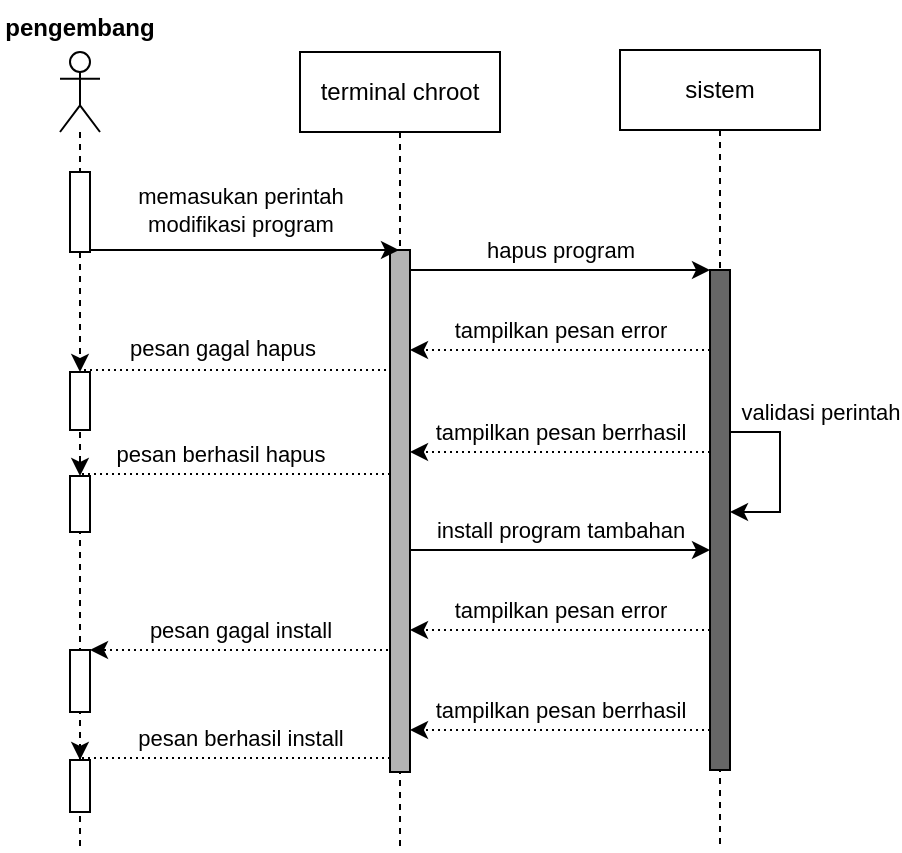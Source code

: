 <mxfile version="19.0.3" type="device"><diagram id="kgpKYQtTHZ0yAKxKKP6v" name="Page-1"><mxGraphModel dx="868" dy="557" grid="1" gridSize="10" guides="1" tooltips="1" connect="1" arrows="1" fold="1" page="1" pageScale="1" pageWidth="850" pageHeight="1100" math="0" shadow="0"><root><mxCell id="0"/><mxCell id="1" parent="0"/><mxCell id="L6RwjCfro-L-nkftR91X-16" value="sistem" style="shape=umlLifeline;perimeter=lifelinePerimeter;whiteSpace=wrap;html=1;container=1;collapsible=0;recursiveResize=0;outlineConnect=0;" parent="1" vertex="1"><mxGeometry x="470" y="80" width="100" height="400" as="geometry"/></mxCell><mxCell id="L6RwjCfro-L-nkftR91X-44" value="" style="html=1;points=[];perimeter=orthogonalPerimeter;fillColor=#666666;" parent="L6RwjCfro-L-nkftR91X-16" vertex="1"><mxGeometry x="45" y="110" width="10" height="250" as="geometry"/></mxCell><mxCell id="L6RwjCfro-L-nkftR91X-47" value="validasi perintah" style="edgeStyle=orthogonalEdgeStyle;rounded=0;orthogonalLoop=1;jettySize=auto;html=1;" parent="L6RwjCfro-L-nkftR91X-16" edge="1"><mxGeometry x="-0.444" y="22" relative="1" as="geometry"><mxPoint x="55" y="191.0" as="sourcePoint"/><mxPoint x="55" y="231.0" as="targetPoint"/><Array as="points"><mxPoint x="80" y="191"/><mxPoint x="80" y="231"/></Array><mxPoint x="-2" y="-10" as="offset"/></mxGeometry></mxCell><mxCell id="L6RwjCfro-L-nkftR91X-18" value="terminal chroot" style="shape=umlLifeline;perimeter=lifelinePerimeter;whiteSpace=wrap;html=1;container=1;collapsible=0;recursiveResize=0;outlineConnect=0;" parent="1" vertex="1"><mxGeometry x="310" y="81" width="100" height="399" as="geometry"/></mxCell><mxCell id="L6RwjCfro-L-nkftR91X-34" value="" style="html=1;points=[];perimeter=orthogonalPerimeter;fillColor=#B3B3B3;" parent="L6RwjCfro-L-nkftR91X-18" vertex="1"><mxGeometry x="45" y="99" width="10" height="261" as="geometry"/></mxCell><mxCell id="L6RwjCfro-L-nkftR91X-21" value="" style="shape=umlLifeline;participant=umlActor;perimeter=lifelinePerimeter;whiteSpace=wrap;html=1;container=1;collapsible=0;recursiveResize=0;verticalAlign=top;spacingTop=36;outlineConnect=0;" parent="1" vertex="1"><mxGeometry x="190" y="81" width="20" height="399" as="geometry"/></mxCell><mxCell id="L6RwjCfro-L-nkftR91X-32" value="" style="html=1;points=[];perimeter=orthogonalPerimeter;" parent="L6RwjCfro-L-nkftR91X-21" vertex="1"><mxGeometry x="5" y="60" width="10" height="40" as="geometry"/></mxCell><mxCell id="L6RwjCfro-L-nkftR91X-50" value="" style="html=1;points=[];perimeter=orthogonalPerimeter;" parent="L6RwjCfro-L-nkftR91X-21" vertex="1"><mxGeometry x="5" y="160" width="10" height="29" as="geometry"/></mxCell><mxCell id="L6RwjCfro-L-nkftR91X-53" value="" style="html=1;points=[];perimeter=orthogonalPerimeter;" parent="L6RwjCfro-L-nkftR91X-21" vertex="1"><mxGeometry x="5" y="212" width="10" height="28" as="geometry"/></mxCell><mxCell id="L6RwjCfro-L-nkftR91X-57" value="" style="html=1;points=[];perimeter=orthogonalPerimeter;" parent="L6RwjCfro-L-nkftR91X-21" vertex="1"><mxGeometry x="5" y="299" width="10" height="31" as="geometry"/></mxCell><mxCell id="L6RwjCfro-L-nkftR91X-58" value="" style="html=1;points=[];perimeter=orthogonalPerimeter;" parent="L6RwjCfro-L-nkftR91X-21" vertex="1"><mxGeometry x="5" y="354" width="10" height="26" as="geometry"/></mxCell><mxCell id="L6RwjCfro-L-nkftR91X-42" value="&lt;span style=&quot;color: rgb(0, 0, 0); font-family: Helvetica; font-size: 11px; font-style: normal; font-variant-ligatures: normal; font-variant-caps: normal; font-weight: 400; letter-spacing: normal; orphans: 2; text-align: center; text-indent: 0px; text-transform: none; widows: 2; word-spacing: 0px; -webkit-text-stroke-width: 0px; background-color: rgb(255, 255, 255); text-decoration-thickness: initial; text-decoration-style: initial; text-decoration-color: initial; float: none; display: inline !important;&quot;&gt;memasukan perintah&lt;/span&gt;&lt;br style=&quot;color: rgb(0, 0, 0); font-family: Helvetica; font-size: 11px; font-style: normal; font-variant-ligatures: normal; font-variant-caps: normal; font-weight: 400; letter-spacing: normal; orphans: 2; text-align: center; text-indent: 0px; text-transform: none; widows: 2; word-spacing: 0px; -webkit-text-stroke-width: 0px; text-decoration-thickness: initial; text-decoration-style: initial; text-decoration-color: initial;&quot;&gt;&lt;span style=&quot;color: rgb(0, 0, 0); font-family: Helvetica; font-size: 11px; font-style: normal; font-variant-ligatures: normal; font-variant-caps: normal; font-weight: 400; letter-spacing: normal; orphans: 2; text-align: center; text-indent: 0px; text-transform: none; widows: 2; word-spacing: 0px; -webkit-text-stroke-width: 0px; background-color: rgb(255, 255, 255); text-decoration-thickness: initial; text-decoration-style: initial; text-decoration-color: initial; float: none; display: inline !important;&quot;&gt;modifikasi program&lt;/span&gt;" style="edgeStyle=orthogonalEdgeStyle;rounded=0;orthogonalLoop=1;jettySize=auto;html=1;" parent="1" source="L6RwjCfro-L-nkftR91X-32" edge="1"><mxGeometry x="-0.029" y="20" relative="1" as="geometry"><mxPoint x="359.5" y="180.0" as="targetPoint"/><Array as="points"><mxPoint x="270" y="180"/><mxPoint x="270" y="180"/></Array><mxPoint as="offset"/></mxGeometry></mxCell><mxCell id="L6RwjCfro-L-nkftR91X-45" value="hapus program" style="edgeStyle=orthogonalEdgeStyle;rounded=0;orthogonalLoop=1;jettySize=auto;html=1;" parent="1" source="L6RwjCfro-L-nkftR91X-34" target="L6RwjCfro-L-nkftR91X-44" edge="1"><mxGeometry y="10" relative="1" as="geometry"><Array as="points"><mxPoint x="440" y="190"/><mxPoint x="440" y="190"/></Array><mxPoint as="offset"/></mxGeometry></mxCell><mxCell id="L6RwjCfro-L-nkftR91X-46" value="tampilkan pesan error" style="edgeStyle=orthogonalEdgeStyle;rounded=0;orthogonalLoop=1;jettySize=auto;html=1;dashed=1;dashPattern=1 2;" parent="1" source="L6RwjCfro-L-nkftR91X-44" target="L6RwjCfro-L-nkftR91X-34" edge="1"><mxGeometry x="-0.001" y="-10" relative="1" as="geometry"><Array as="points"><mxPoint x="440" y="230"/><mxPoint x="440" y="230"/></Array><mxPoint as="offset"/></mxGeometry></mxCell><mxCell id="L6RwjCfro-L-nkftR91X-48" value="tampilkan pesan berrhasil" style="edgeStyle=orthogonalEdgeStyle;rounded=0;orthogonalLoop=1;jettySize=auto;html=1;dashed=1;dashPattern=1 2;" parent="1" source="L6RwjCfro-L-nkftR91X-44" target="L6RwjCfro-L-nkftR91X-34" edge="1"><mxGeometry x="-0.001" y="-10" relative="1" as="geometry"><mxPoint x="525" y="230.034" as="sourcePoint"/><mxPoint x="375" y="230.034" as="targetPoint"/><Array as="points"><mxPoint x="440" y="281"/><mxPoint x="440" y="281"/></Array><mxPoint as="offset"/></mxGeometry></mxCell><mxCell id="L6RwjCfro-L-nkftR91X-51" value="pesan gagal hapus" style="edgeStyle=orthogonalEdgeStyle;rounded=0;orthogonalLoop=1;jettySize=auto;html=1;dashed=1;dashPattern=1 2;" parent="1" target="L6RwjCfro-L-nkftR91X-50" edge="1"><mxGeometry x="0.09" y="-11" relative="1" as="geometry"><mxPoint x="355" y="241.0" as="sourcePoint"/><Array as="points"><mxPoint x="355" y="240"/><mxPoint x="200" y="240"/></Array><mxPoint as="offset"/></mxGeometry></mxCell><mxCell id="L6RwjCfro-L-nkftR91X-54" value="pesan berhasil hapus" style="edgeStyle=orthogonalEdgeStyle;rounded=0;orthogonalLoop=1;jettySize=auto;html=1;dashed=1;dashPattern=1 2;" parent="1" target="L6RwjCfro-L-nkftR91X-53" edge="1"><mxGeometry x="0.09" y="-10" relative="1" as="geometry"><mxPoint x="355" y="292.0" as="sourcePoint"/><Array as="points"><mxPoint x="200" y="292"/><mxPoint x="200" y="292"/></Array><mxPoint as="offset"/></mxGeometry></mxCell><mxCell id="L6RwjCfro-L-nkftR91X-55" value="install program tambahan" style="edgeStyle=orthogonalEdgeStyle;rounded=0;orthogonalLoop=1;jettySize=auto;html=1;" parent="1" source="L6RwjCfro-L-nkftR91X-34" target="L6RwjCfro-L-nkftR91X-44" edge="1"><mxGeometry y="11" relative="1" as="geometry"><mxPoint x="365" y="364.0" as="sourcePoint"/><mxPoint x="515" y="364.0" as="targetPoint"/><Array as="points"><mxPoint x="440" y="330"/><mxPoint x="440" y="330"/></Array><mxPoint y="1" as="offset"/></mxGeometry></mxCell><mxCell id="L6RwjCfro-L-nkftR91X-56" value="tampilkan pesan error" style="edgeStyle=orthogonalEdgeStyle;rounded=0;orthogonalLoop=1;jettySize=auto;html=1;dashed=1;dashPattern=1 2;" parent="1" source="L6RwjCfro-L-nkftR91X-44" target="L6RwjCfro-L-nkftR91X-34" edge="1"><mxGeometry x="-0.001" y="-10" relative="1" as="geometry"><mxPoint x="515" y="384.0" as="sourcePoint"/><mxPoint x="365" y="384.0" as="targetPoint"/><Array as="points"><mxPoint x="440" y="370"/><mxPoint x="440" y="370"/></Array><mxPoint as="offset"/></mxGeometry></mxCell><mxCell id="L6RwjCfro-L-nkftR91X-59" value="pesan gagal install" style="edgeStyle=orthogonalEdgeStyle;rounded=0;orthogonalLoop=1;jettySize=auto;html=1;dashed=1;dashPattern=1 2;" parent="1" target="L6RwjCfro-L-nkftR91X-57" edge="1"><mxGeometry x="0.085" y="-10" relative="1" as="geometry"><mxPoint x="355" y="394.0" as="sourcePoint"/><Array as="points"><mxPoint x="355" y="380"/><mxPoint x="200" y="380"/></Array><mxPoint as="offset"/></mxGeometry></mxCell><mxCell id="L6RwjCfro-L-nkftR91X-60" value="pesan berhasil install" style="edgeStyle=orthogonalEdgeStyle;rounded=0;orthogonalLoop=1;jettySize=auto;html=1;dashed=1;dashPattern=1 2;" parent="1" target="L6RwjCfro-L-nkftR91X-58" edge="1"><mxGeometry x="-0.038" y="-10" relative="1" as="geometry"><mxPoint x="355" y="434.0" as="sourcePoint"/><Array as="points"><mxPoint x="200" y="434"/><mxPoint x="200" y="434"/></Array><mxPoint as="offset"/></mxGeometry></mxCell><mxCell id="L6RwjCfro-L-nkftR91X-61" value="tampilkan pesan berrhasil" style="edgeStyle=orthogonalEdgeStyle;rounded=0;orthogonalLoop=1;jettySize=auto;html=1;dashed=1;dashPattern=1 2;" parent="1" source="L6RwjCfro-L-nkftR91X-44" target="L6RwjCfro-L-nkftR91X-34" edge="1"><mxGeometry x="-0.001" y="-10" relative="1" as="geometry"><mxPoint x="515" y="404.0" as="sourcePoint"/><mxPoint x="365" y="404.0" as="targetPoint"/><Array as="points"><mxPoint x="440" y="420"/><mxPoint x="440" y="420"/></Array><mxPoint as="offset"/></mxGeometry></mxCell><mxCell id="L6RwjCfro-L-nkftR91X-64" value="pengembang" style="text;align=center;fontStyle=1;verticalAlign=middle;spacingLeft=3;spacingRight=3;strokeColor=none;rotatable=0;points=[[0,0.5],[1,0.5]];portConstraint=eastwest;" parent="1" vertex="1"><mxGeometry x="160" y="55" width="80" height="26" as="geometry"/></mxCell></root></mxGraphModel></diagram></mxfile>
